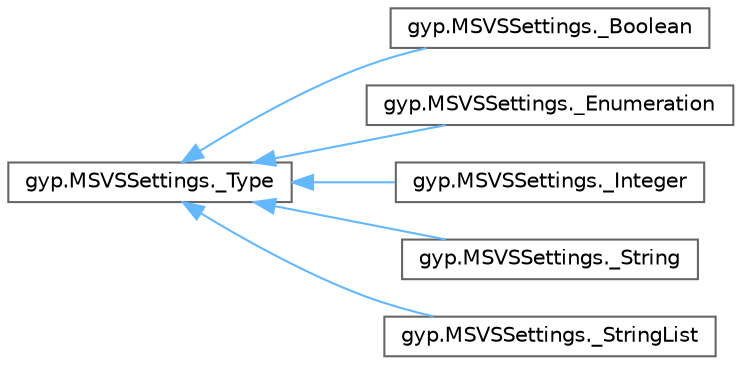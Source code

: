 digraph "Graphical Class Hierarchy"
{
 // LATEX_PDF_SIZE
  bgcolor="transparent";
  edge [fontname=Helvetica,fontsize=10,labelfontname=Helvetica,labelfontsize=10];
  node [fontname=Helvetica,fontsize=10,shape=box,height=0.2,width=0.4];
  rankdir="LR";
  Node0 [id="Node000000",label="gyp.MSVSSettings._Type",height=0.2,width=0.4,color="grey40", fillcolor="white", style="filled",URL="$classgyp_1_1_m_s_v_s_settings_1_1___type.html",tooltip=" "];
  Node0 -> Node1 [id="edge10_Node000000_Node000001",dir="back",color="steelblue1",style="solid",tooltip=" "];
  Node1 [id="Node000001",label="gyp.MSVSSettings._Boolean",height=0.2,width=0.4,color="grey40", fillcolor="white", style="filled",URL="$classgyp_1_1_m_s_v_s_settings_1_1___boolean.html",tooltip=" "];
  Node0 -> Node2 [id="edge11_Node000000_Node000002",dir="back",color="steelblue1",style="solid",tooltip=" "];
  Node2 [id="Node000002",label="gyp.MSVSSettings._Enumeration",height=0.2,width=0.4,color="grey40", fillcolor="white", style="filled",URL="$classgyp_1_1_m_s_v_s_settings_1_1___enumeration.html",tooltip=" "];
  Node0 -> Node3 [id="edge12_Node000000_Node000003",dir="back",color="steelblue1",style="solid",tooltip=" "];
  Node3 [id="Node000003",label="gyp.MSVSSettings._Integer",height=0.2,width=0.4,color="grey40", fillcolor="white", style="filled",URL="$classgyp_1_1_m_s_v_s_settings_1_1___integer.html",tooltip=" "];
  Node0 -> Node4 [id="edge13_Node000000_Node000004",dir="back",color="steelblue1",style="solid",tooltip=" "];
  Node4 [id="Node000004",label="gyp.MSVSSettings._String",height=0.2,width=0.4,color="grey40", fillcolor="white", style="filled",URL="$classgyp_1_1_m_s_v_s_settings_1_1___string.html",tooltip=" "];
  Node0 -> Node5 [id="edge14_Node000000_Node000005",dir="back",color="steelblue1",style="solid",tooltip=" "];
  Node5 [id="Node000005",label="gyp.MSVSSettings._StringList",height=0.2,width=0.4,color="grey40", fillcolor="white", style="filled",URL="$classgyp_1_1_m_s_v_s_settings_1_1___string_list.html",tooltip=" "];
}
